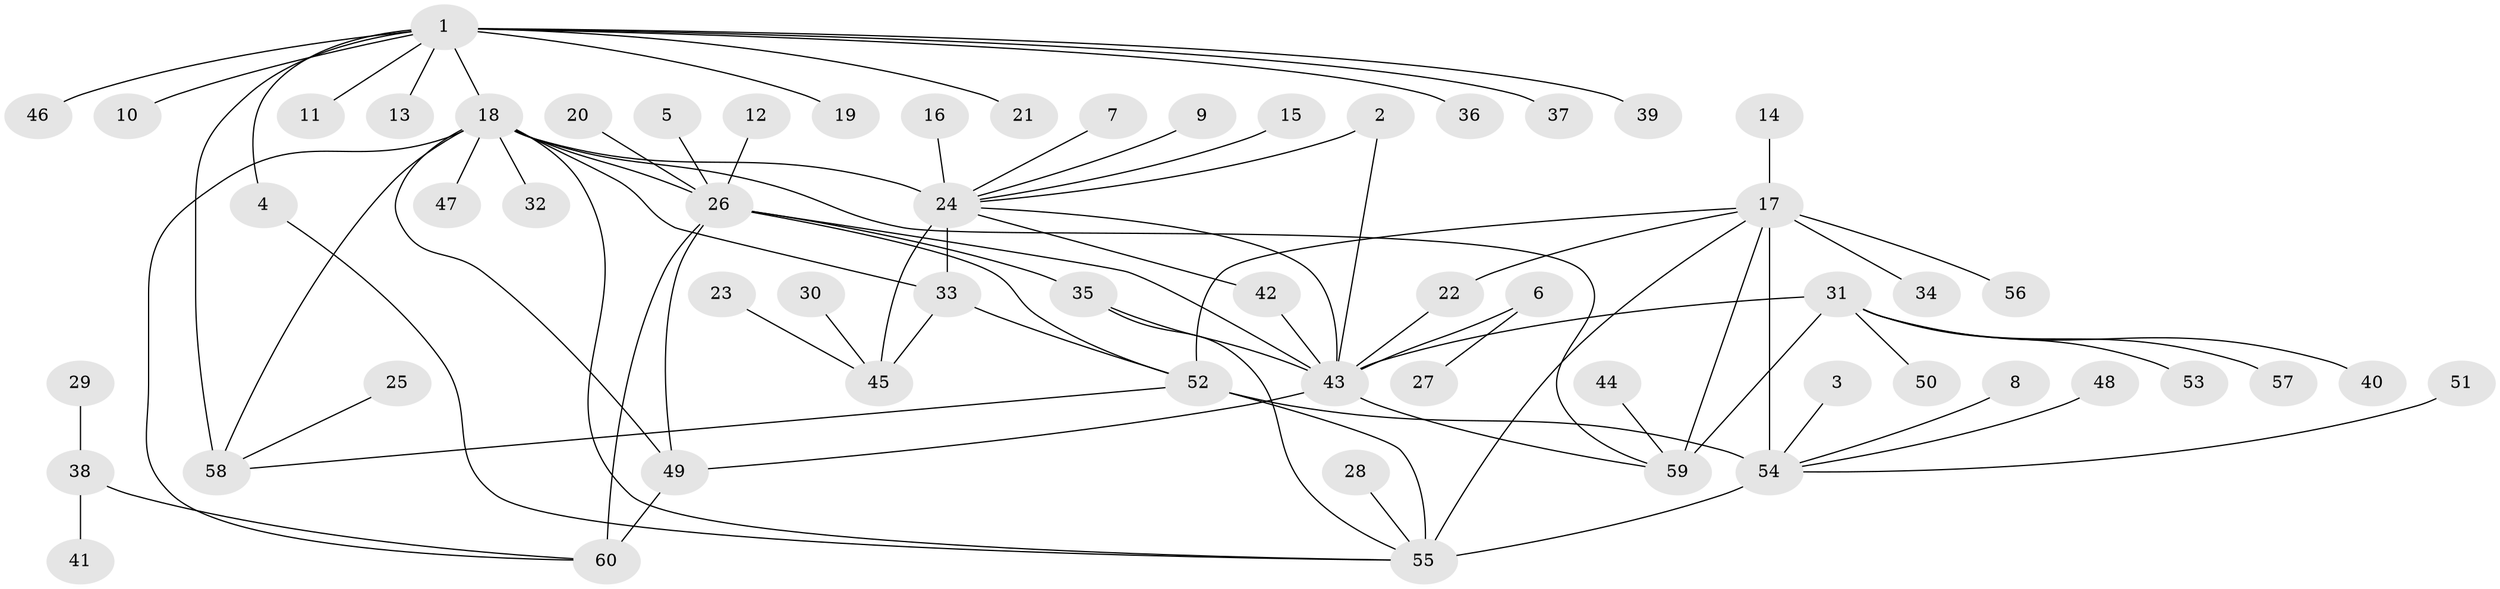 // original degree distribution, {6: 0.041666666666666664, 7: 0.041666666666666664, 9: 0.041666666666666664, 13: 0.016666666666666666, 10: 0.016666666666666666, 5: 0.016666666666666666, 15: 0.008333333333333333, 8: 0.06666666666666667, 12: 0.008333333333333333, 2: 0.13333333333333333, 1: 0.5833333333333334, 3: 0.025}
// Generated by graph-tools (version 1.1) at 2025/02/03/09/25 03:02:40]
// undirected, 60 vertices, 82 edges
graph export_dot {
graph [start="1"]
  node [color=gray90,style=filled];
  1;
  2;
  3;
  4;
  5;
  6;
  7;
  8;
  9;
  10;
  11;
  12;
  13;
  14;
  15;
  16;
  17;
  18;
  19;
  20;
  21;
  22;
  23;
  24;
  25;
  26;
  27;
  28;
  29;
  30;
  31;
  32;
  33;
  34;
  35;
  36;
  37;
  38;
  39;
  40;
  41;
  42;
  43;
  44;
  45;
  46;
  47;
  48;
  49;
  50;
  51;
  52;
  53;
  54;
  55;
  56;
  57;
  58;
  59;
  60;
  1 -- 4 [weight=1.0];
  1 -- 10 [weight=1.0];
  1 -- 11 [weight=1.0];
  1 -- 13 [weight=1.0];
  1 -- 18 [weight=4.0];
  1 -- 19 [weight=1.0];
  1 -- 21 [weight=1.0];
  1 -- 36 [weight=1.0];
  1 -- 37 [weight=1.0];
  1 -- 39 [weight=1.0];
  1 -- 46 [weight=1.0];
  1 -- 58 [weight=4.0];
  2 -- 24 [weight=1.0];
  2 -- 43 [weight=1.0];
  3 -- 54 [weight=1.0];
  4 -- 55 [weight=1.0];
  5 -- 26 [weight=1.0];
  6 -- 27 [weight=1.0];
  6 -- 43 [weight=1.0];
  7 -- 24 [weight=1.0];
  8 -- 54 [weight=1.0];
  9 -- 24 [weight=1.0];
  12 -- 26 [weight=1.0];
  14 -- 17 [weight=1.0];
  15 -- 24 [weight=1.0];
  16 -- 24 [weight=1.0];
  17 -- 22 [weight=1.0];
  17 -- 34 [weight=1.0];
  17 -- 52 [weight=1.0];
  17 -- 54 [weight=3.0];
  17 -- 55 [weight=1.0];
  17 -- 56 [weight=1.0];
  17 -- 59 [weight=1.0];
  18 -- 24 [weight=1.0];
  18 -- 26 [weight=3.0];
  18 -- 32 [weight=1.0];
  18 -- 33 [weight=1.0];
  18 -- 47 [weight=1.0];
  18 -- 49 [weight=1.0];
  18 -- 55 [weight=1.0];
  18 -- 58 [weight=1.0];
  18 -- 59 [weight=1.0];
  18 -- 60 [weight=1.0];
  20 -- 26 [weight=1.0];
  22 -- 43 [weight=1.0];
  23 -- 45 [weight=1.0];
  24 -- 33 [weight=3.0];
  24 -- 42 [weight=1.0];
  24 -- 43 [weight=1.0];
  24 -- 45 [weight=6.0];
  25 -- 58 [weight=1.0];
  26 -- 35 [weight=1.0];
  26 -- 43 [weight=1.0];
  26 -- 49 [weight=3.0];
  26 -- 52 [weight=1.0];
  26 -- 60 [weight=3.0];
  28 -- 55 [weight=1.0];
  29 -- 38 [weight=1.0];
  30 -- 45 [weight=1.0];
  31 -- 40 [weight=1.0];
  31 -- 43 [weight=4.0];
  31 -- 50 [weight=1.0];
  31 -- 53 [weight=1.0];
  31 -- 57 [weight=1.0];
  31 -- 59 [weight=4.0];
  33 -- 45 [weight=2.0];
  33 -- 52 [weight=1.0];
  35 -- 43 [weight=1.0];
  35 -- 55 [weight=1.0];
  38 -- 41 [weight=1.0];
  38 -- 60 [weight=1.0];
  42 -- 43 [weight=1.0];
  43 -- 49 [weight=2.0];
  43 -- 59 [weight=1.0];
  44 -- 59 [weight=1.0];
  48 -- 54 [weight=1.0];
  49 -- 60 [weight=1.0];
  51 -- 54 [weight=1.0];
  52 -- 54 [weight=3.0];
  52 -- 55 [weight=1.0];
  52 -- 58 [weight=1.0];
  54 -- 55 [weight=3.0];
}

